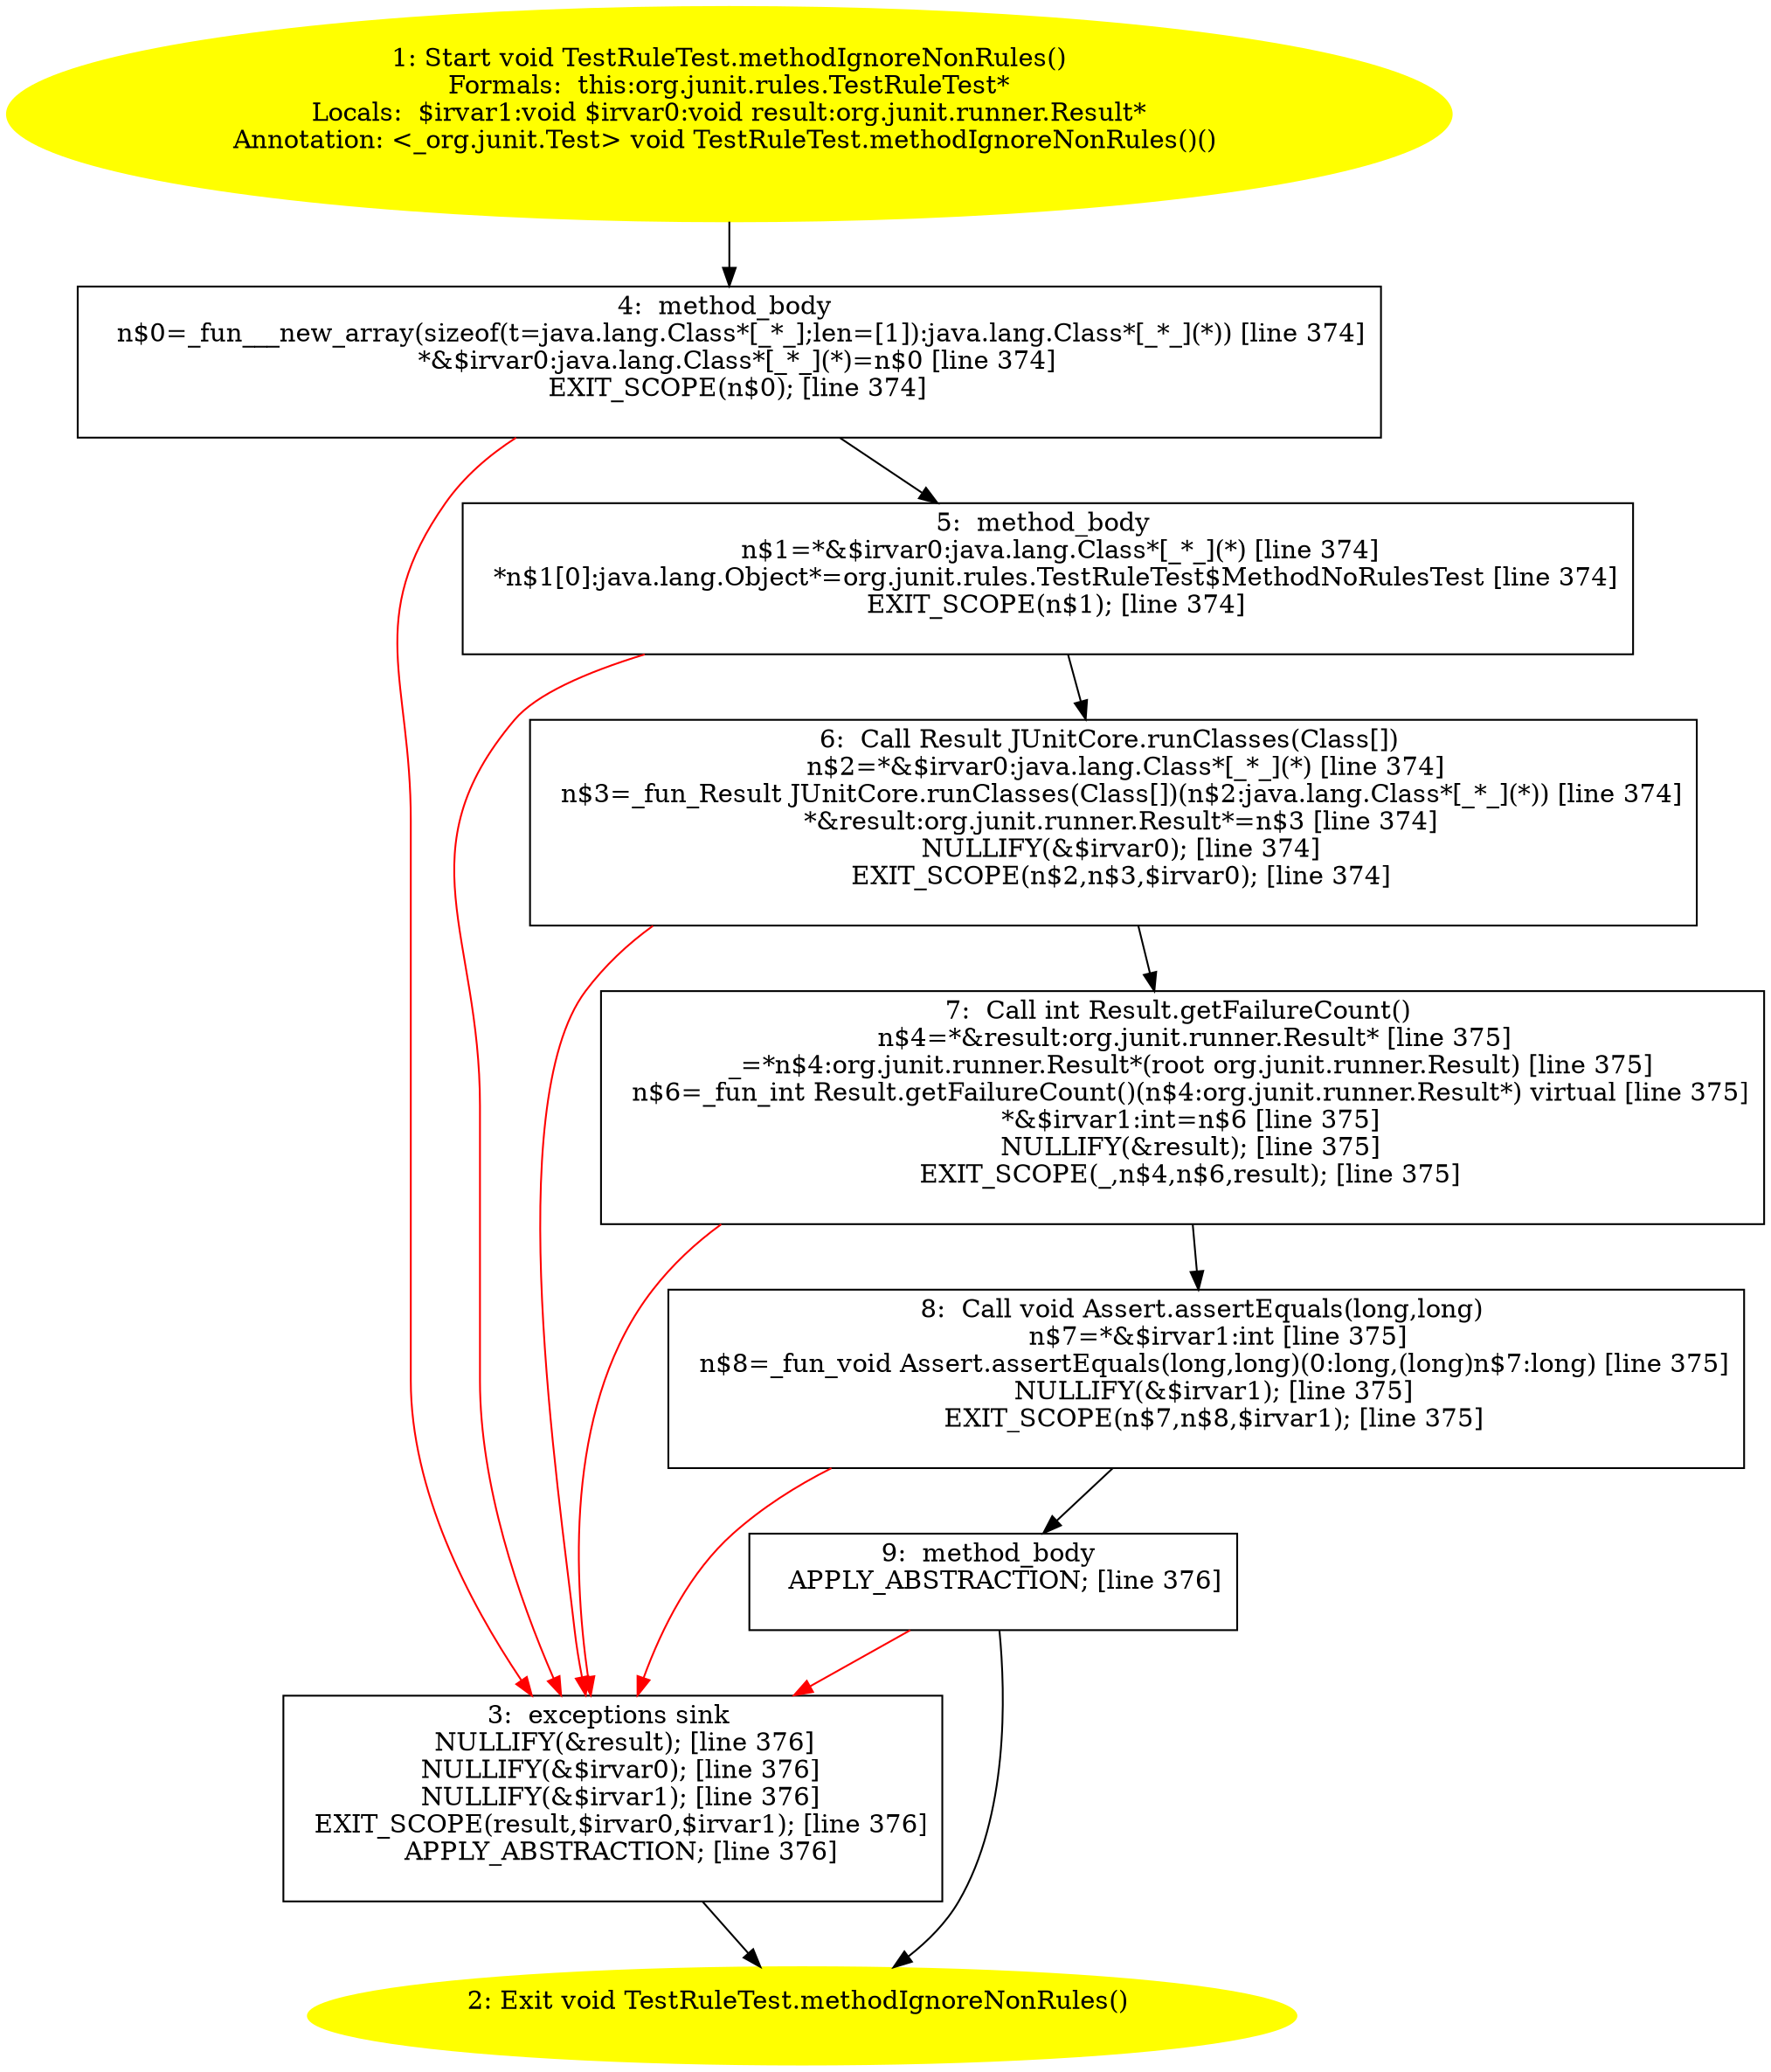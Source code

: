 /* @generated */
digraph cfg {
"org.junit.rules.TestRuleTest.methodIgnoreNonRules():void.f0307352820775d2299e262c348c2c64_1" [label="1: Start void TestRuleTest.methodIgnoreNonRules()\nFormals:  this:org.junit.rules.TestRuleTest*\nLocals:  $irvar1:void $irvar0:void result:org.junit.runner.Result*\nAnnotation: <_org.junit.Test> void TestRuleTest.methodIgnoreNonRules()() \n  " color=yellow style=filled]
	

	 "org.junit.rules.TestRuleTest.methodIgnoreNonRules():void.f0307352820775d2299e262c348c2c64_1" -> "org.junit.rules.TestRuleTest.methodIgnoreNonRules():void.f0307352820775d2299e262c348c2c64_4" ;
"org.junit.rules.TestRuleTest.methodIgnoreNonRules():void.f0307352820775d2299e262c348c2c64_2" [label="2: Exit void TestRuleTest.methodIgnoreNonRules() \n  " color=yellow style=filled]
	

"org.junit.rules.TestRuleTest.methodIgnoreNonRules():void.f0307352820775d2299e262c348c2c64_3" [label="3:  exceptions sink \n   NULLIFY(&result); [line 376]\n  NULLIFY(&$irvar0); [line 376]\n  NULLIFY(&$irvar1); [line 376]\n  EXIT_SCOPE(result,$irvar0,$irvar1); [line 376]\n  APPLY_ABSTRACTION; [line 376]\n " shape="box"]
	

	 "org.junit.rules.TestRuleTest.methodIgnoreNonRules():void.f0307352820775d2299e262c348c2c64_3" -> "org.junit.rules.TestRuleTest.methodIgnoreNonRules():void.f0307352820775d2299e262c348c2c64_2" ;
"org.junit.rules.TestRuleTest.methodIgnoreNonRules():void.f0307352820775d2299e262c348c2c64_4" [label="4:  method_body \n   n$0=_fun___new_array(sizeof(t=java.lang.Class*[_*_];len=[1]):java.lang.Class*[_*_](*)) [line 374]\n  *&$irvar0:java.lang.Class*[_*_](*)=n$0 [line 374]\n  EXIT_SCOPE(n$0); [line 374]\n " shape="box"]
	

	 "org.junit.rules.TestRuleTest.methodIgnoreNonRules():void.f0307352820775d2299e262c348c2c64_4" -> "org.junit.rules.TestRuleTest.methodIgnoreNonRules():void.f0307352820775d2299e262c348c2c64_5" ;
	 "org.junit.rules.TestRuleTest.methodIgnoreNonRules():void.f0307352820775d2299e262c348c2c64_4" -> "org.junit.rules.TestRuleTest.methodIgnoreNonRules():void.f0307352820775d2299e262c348c2c64_3" [color="red" ];
"org.junit.rules.TestRuleTest.methodIgnoreNonRules():void.f0307352820775d2299e262c348c2c64_5" [label="5:  method_body \n   n$1=*&$irvar0:java.lang.Class*[_*_](*) [line 374]\n  *n$1[0]:java.lang.Object*=org.junit.rules.TestRuleTest$MethodNoRulesTest [line 374]\n  EXIT_SCOPE(n$1); [line 374]\n " shape="box"]
	

	 "org.junit.rules.TestRuleTest.methodIgnoreNonRules():void.f0307352820775d2299e262c348c2c64_5" -> "org.junit.rules.TestRuleTest.methodIgnoreNonRules():void.f0307352820775d2299e262c348c2c64_6" ;
	 "org.junit.rules.TestRuleTest.methodIgnoreNonRules():void.f0307352820775d2299e262c348c2c64_5" -> "org.junit.rules.TestRuleTest.methodIgnoreNonRules():void.f0307352820775d2299e262c348c2c64_3" [color="red" ];
"org.junit.rules.TestRuleTest.methodIgnoreNonRules():void.f0307352820775d2299e262c348c2c64_6" [label="6:  Call Result JUnitCore.runClasses(Class[]) \n   n$2=*&$irvar0:java.lang.Class*[_*_](*) [line 374]\n  n$3=_fun_Result JUnitCore.runClasses(Class[])(n$2:java.lang.Class*[_*_](*)) [line 374]\n  *&result:org.junit.runner.Result*=n$3 [line 374]\n  NULLIFY(&$irvar0); [line 374]\n  EXIT_SCOPE(n$2,n$3,$irvar0); [line 374]\n " shape="box"]
	

	 "org.junit.rules.TestRuleTest.methodIgnoreNonRules():void.f0307352820775d2299e262c348c2c64_6" -> "org.junit.rules.TestRuleTest.methodIgnoreNonRules():void.f0307352820775d2299e262c348c2c64_7" ;
	 "org.junit.rules.TestRuleTest.methodIgnoreNonRules():void.f0307352820775d2299e262c348c2c64_6" -> "org.junit.rules.TestRuleTest.methodIgnoreNonRules():void.f0307352820775d2299e262c348c2c64_3" [color="red" ];
"org.junit.rules.TestRuleTest.methodIgnoreNonRules():void.f0307352820775d2299e262c348c2c64_7" [label="7:  Call int Result.getFailureCount() \n   n$4=*&result:org.junit.runner.Result* [line 375]\n  _=*n$4:org.junit.runner.Result*(root org.junit.runner.Result) [line 375]\n  n$6=_fun_int Result.getFailureCount()(n$4:org.junit.runner.Result*) virtual [line 375]\n  *&$irvar1:int=n$6 [line 375]\n  NULLIFY(&result); [line 375]\n  EXIT_SCOPE(_,n$4,n$6,result); [line 375]\n " shape="box"]
	

	 "org.junit.rules.TestRuleTest.methodIgnoreNonRules():void.f0307352820775d2299e262c348c2c64_7" -> "org.junit.rules.TestRuleTest.methodIgnoreNonRules():void.f0307352820775d2299e262c348c2c64_8" ;
	 "org.junit.rules.TestRuleTest.methodIgnoreNonRules():void.f0307352820775d2299e262c348c2c64_7" -> "org.junit.rules.TestRuleTest.methodIgnoreNonRules():void.f0307352820775d2299e262c348c2c64_3" [color="red" ];
"org.junit.rules.TestRuleTest.methodIgnoreNonRules():void.f0307352820775d2299e262c348c2c64_8" [label="8:  Call void Assert.assertEquals(long,long) \n   n$7=*&$irvar1:int [line 375]\n  n$8=_fun_void Assert.assertEquals(long,long)(0:long,(long)n$7:long) [line 375]\n  NULLIFY(&$irvar1); [line 375]\n  EXIT_SCOPE(n$7,n$8,$irvar1); [line 375]\n " shape="box"]
	

	 "org.junit.rules.TestRuleTest.methodIgnoreNonRules():void.f0307352820775d2299e262c348c2c64_8" -> "org.junit.rules.TestRuleTest.methodIgnoreNonRules():void.f0307352820775d2299e262c348c2c64_9" ;
	 "org.junit.rules.TestRuleTest.methodIgnoreNonRules():void.f0307352820775d2299e262c348c2c64_8" -> "org.junit.rules.TestRuleTest.methodIgnoreNonRules():void.f0307352820775d2299e262c348c2c64_3" [color="red" ];
"org.junit.rules.TestRuleTest.methodIgnoreNonRules():void.f0307352820775d2299e262c348c2c64_9" [label="9:  method_body \n   APPLY_ABSTRACTION; [line 376]\n " shape="box"]
	

	 "org.junit.rules.TestRuleTest.methodIgnoreNonRules():void.f0307352820775d2299e262c348c2c64_9" -> "org.junit.rules.TestRuleTest.methodIgnoreNonRules():void.f0307352820775d2299e262c348c2c64_2" ;
	 "org.junit.rules.TestRuleTest.methodIgnoreNonRules():void.f0307352820775d2299e262c348c2c64_9" -> "org.junit.rules.TestRuleTest.methodIgnoreNonRules():void.f0307352820775d2299e262c348c2c64_3" [color="red" ];
}
